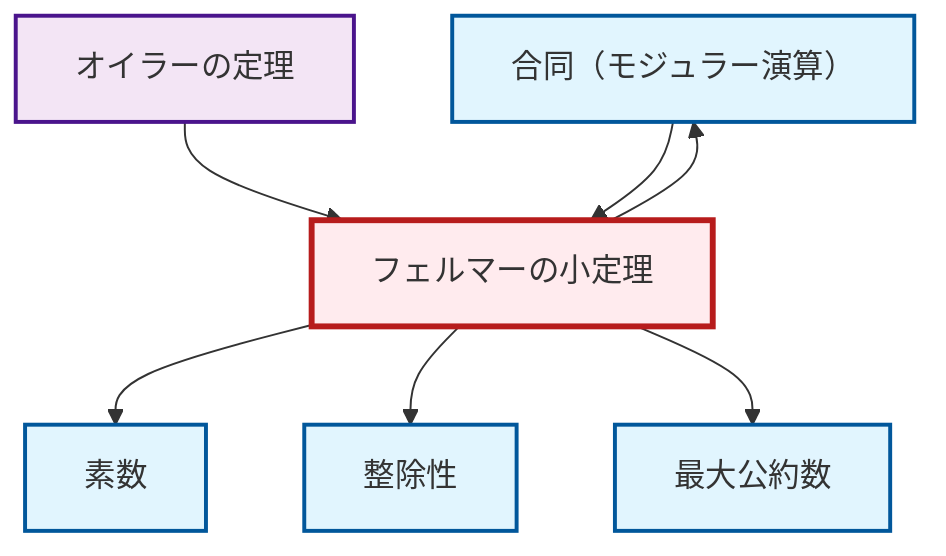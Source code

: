 graph TD
    classDef definition fill:#e1f5fe,stroke:#01579b,stroke-width:2px
    classDef theorem fill:#f3e5f5,stroke:#4a148c,stroke-width:2px
    classDef axiom fill:#fff3e0,stroke:#e65100,stroke-width:2px
    classDef example fill:#e8f5e9,stroke:#1b5e20,stroke-width:2px
    classDef current fill:#ffebee,stroke:#b71c1c,stroke-width:3px
    def-congruence["合同（モジュラー演算）"]:::definition
    thm-euler["オイラーの定理"]:::theorem
    def-divisibility["整除性"]:::definition
    def-prime["素数"]:::definition
    def-gcd["最大公約数"]:::definition
    thm-fermat-little["フェルマーの小定理"]:::theorem
    thm-euler --> thm-fermat-little
    thm-fermat-little --> def-congruence
    def-congruence --> thm-fermat-little
    thm-fermat-little --> def-prime
    thm-fermat-little --> def-divisibility
    thm-fermat-little --> def-gcd
    class thm-fermat-little current